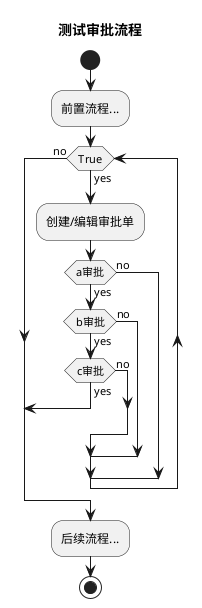 @startuml
' 测试plantuml活动图
skinparam ConditionEndStyle hline
title: 测试审批流程
start
:前置流程...;
while (True) is (yes)
    :创建/编辑审批单;
    if (a审批) then (yes)
        if (b审批) then (yes)
            if (c审批) then (yes)
                break
            else (no)
            endif
        else (no)
        endif
    else (no)
    endif
endwhile (no)
:后续流程...;
stop
@enduml